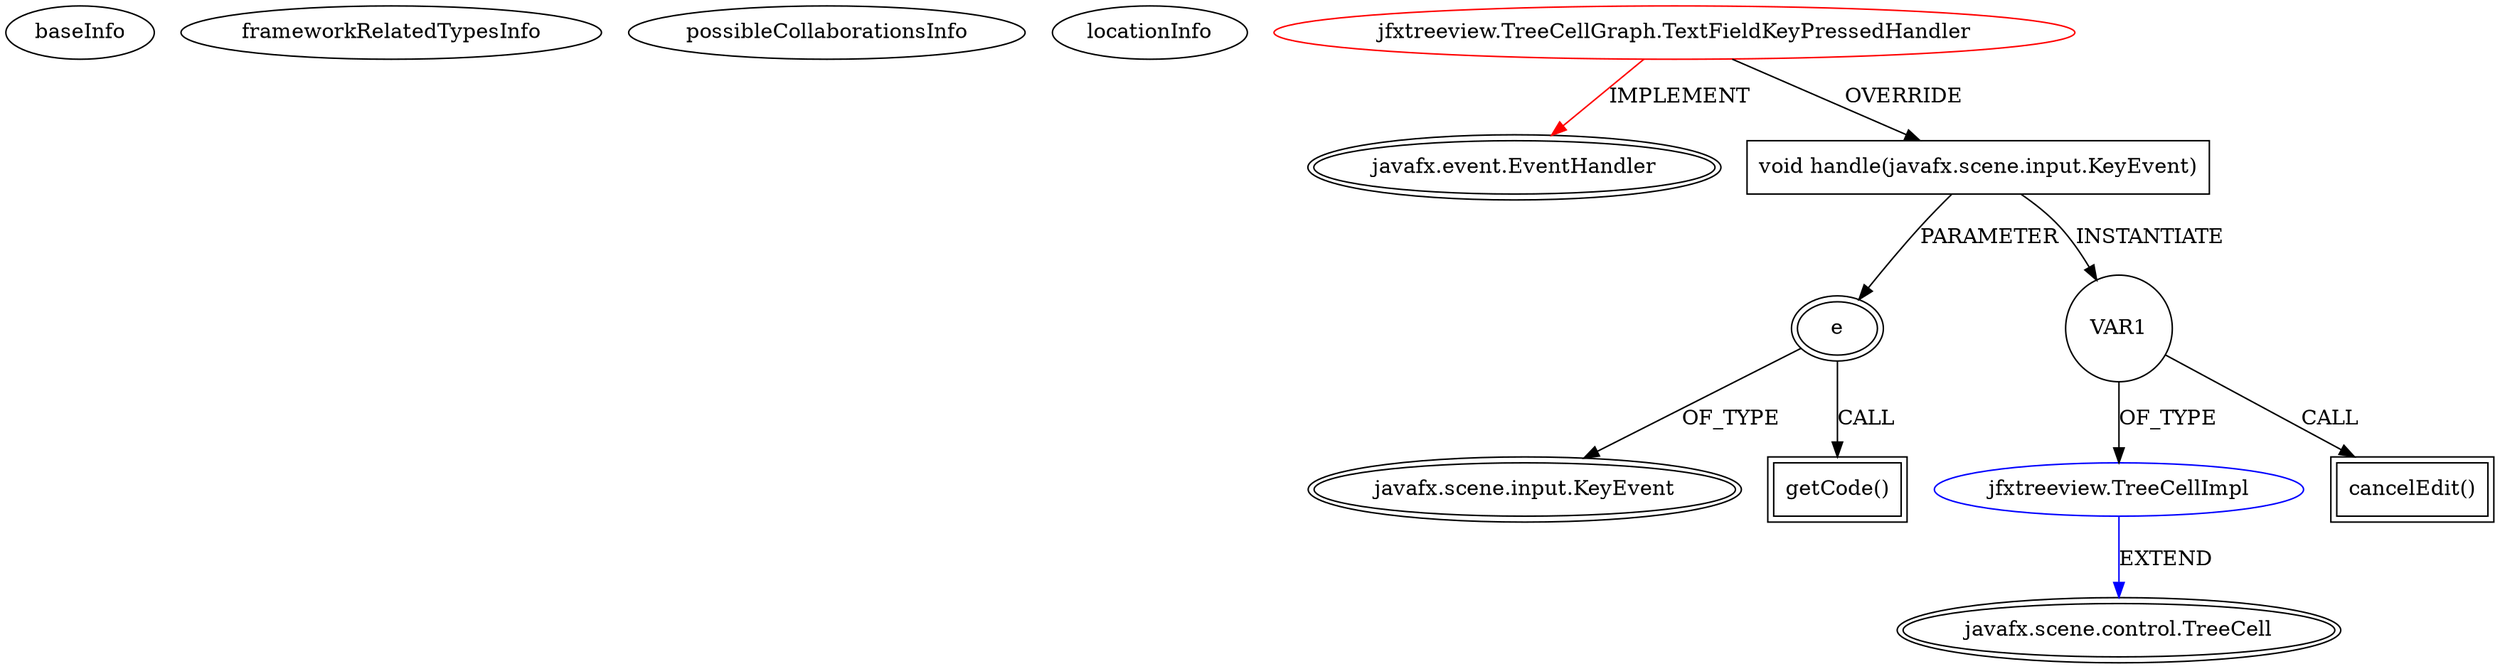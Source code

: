 digraph {
baseInfo[graphId=4190,category="extension_graph",isAnonymous=false,possibleRelation=true]
frameworkRelatedTypesInfo[0="javafx.event.EventHandler"]
possibleCollaborationsInfo[0="4190~OVERRIDING_METHOD_DECLARATION-METHOD_CALL-~javafx.event.EventHandler ~javafx.scene.control.TreeCell ~false~false"]
locationInfo[projectName="sipadan2003-JFXTreeView201312",filePath="/sipadan2003-JFXTreeView201312/JFXTreeView201312-master/src/jfxtreeview/TreeCellGraph.java",contextSignature="TextFieldKeyPressedHandler",graphId="4190"]
0[label="jfxtreeview.TreeCellGraph.TextFieldKeyPressedHandler",vertexType="ROOT_CLIENT_CLASS_DECLARATION",isFrameworkType=false,color=red]
1[label="javafx.event.EventHandler",vertexType="FRAMEWORK_INTERFACE_TYPE",isFrameworkType=true,peripheries=2]
2[label="void handle(javafx.scene.input.KeyEvent)",vertexType="OVERRIDING_METHOD_DECLARATION",isFrameworkType=false,shape=box]
3[label="e",vertexType="PARAMETER_DECLARATION",isFrameworkType=true,peripheries=2]
4[label="javafx.scene.input.KeyEvent",vertexType="FRAMEWORK_CLASS_TYPE",isFrameworkType=true,peripheries=2]
6[label="getCode()",vertexType="INSIDE_CALL",isFrameworkType=true,peripheries=2,shape=box]
7[label="VAR1",vertexType="VARIABLE_EXPRESION",isFrameworkType=false,shape=circle]
9[label="jfxtreeview.TreeCellImpl",vertexType="REFERENCE_CLIENT_CLASS_DECLARATION",isFrameworkType=false,color=blue]
10[label="javafx.scene.control.TreeCell",vertexType="FRAMEWORK_CLASS_TYPE",isFrameworkType=true,peripheries=2]
8[label="cancelEdit()",vertexType="INSIDE_CALL",isFrameworkType=true,peripheries=2,shape=box]
0->1[label="IMPLEMENT",color=red]
0->2[label="OVERRIDE"]
3->4[label="OF_TYPE"]
2->3[label="PARAMETER"]
3->6[label="CALL"]
2->7[label="INSTANTIATE"]
9->10[label="EXTEND",color=blue]
7->9[label="OF_TYPE"]
7->8[label="CALL"]
}
